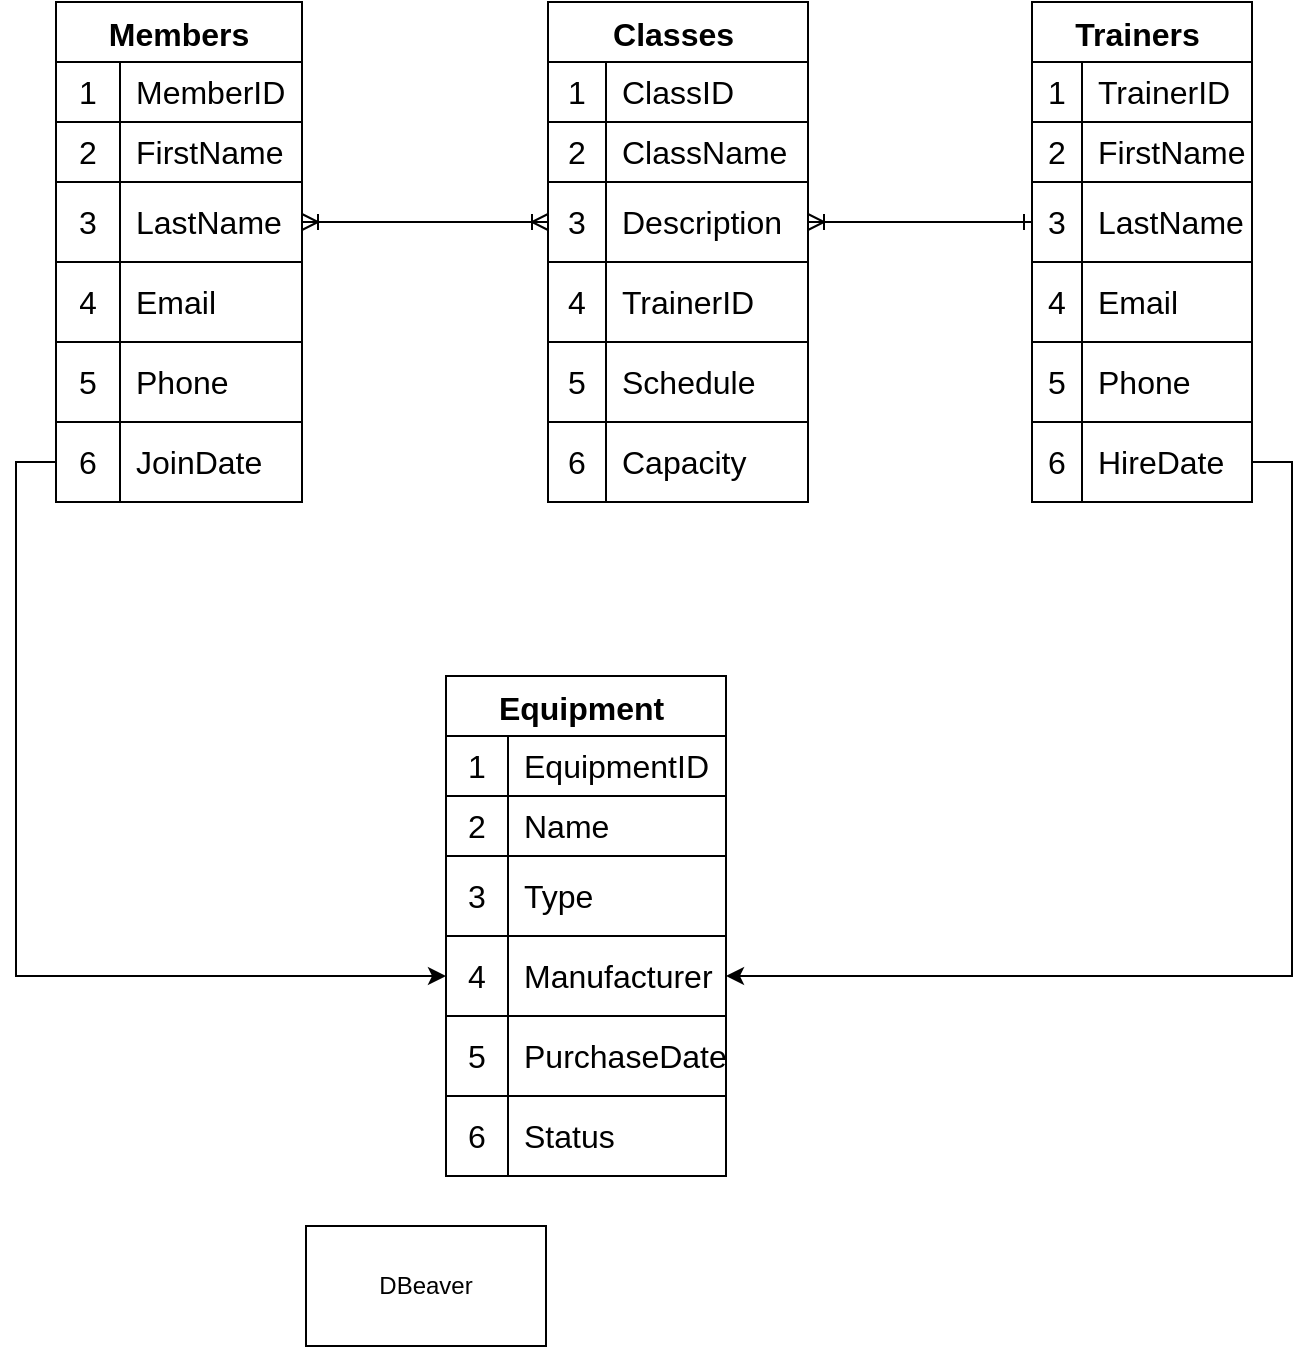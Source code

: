 <mxfile version="21.3.2" type="device">
  <diagram id="R2lEEEUBdFMjLlhIrx00" name="Page-1">
    <mxGraphModel dx="1247" dy="643" grid="1" gridSize="11" guides="1" tooltips="1" connect="1" arrows="1" fold="1" page="1" pageScale="1" pageWidth="850" pageHeight="1100" math="0" shadow="0" extFonts="Permanent Marker^https://fonts.googleapis.com/css?family=Permanent+Marker">
      <root>
        <mxCell id="0" />
        <mxCell id="1" parent="0" />
        <mxCell id="xThJr9iRgxOqRY674sq0-4" value="Members" style="shape=table;startSize=30;container=1;collapsible=0;childLayout=tableLayout;fixedRows=1;rowLines=1;fontStyle=1;strokeColor=default;fontSize=16;columnLines=1;resizeLast=0;resizeLastRow=0;absoluteArcSize=0;swimlaneBody=1;swimlaneHead=1;horizontal=1;right=1;allowArrows=1;connectable=1;portConstraintRotation=0;noLabel=0;fixDash=0;flipH=0;flipV=0;" vertex="1" parent="1">
          <mxGeometry x="40" y="70" width="123" height="250" as="geometry" />
        </mxCell>
        <mxCell id="xThJr9iRgxOqRY674sq0-5" value="" style="shape=tableRow;horizontal=0;startSize=0;swimlaneHead=0;swimlaneBody=0;top=0;left=0;bottom=0;right=0;collapsible=0;dropTarget=0;fillColor=none;points=[[0,0.5],[1,0.5]];portConstraint=eastwest;strokeColor=inherit;fontSize=16;" vertex="1" parent="xThJr9iRgxOqRY674sq0-4">
          <mxGeometry y="30" width="123" height="30" as="geometry" />
        </mxCell>
        <mxCell id="xThJr9iRgxOqRY674sq0-6" value="1" style="shape=partialRectangle;html=1;whiteSpace=wrap;connectable=0;fillColor=none;top=0;left=0;bottom=0;right=0;overflow=hidden;pointerEvents=1;strokeColor=inherit;fontSize=16;" vertex="1" parent="xThJr9iRgxOqRY674sq0-5">
          <mxGeometry width="32" height="30" as="geometry">
            <mxRectangle width="32" height="30" as="alternateBounds" />
          </mxGeometry>
        </mxCell>
        <mxCell id="xThJr9iRgxOqRY674sq0-7" value="MemberID&amp;nbsp;" style="shape=partialRectangle;html=1;whiteSpace=wrap;connectable=0;fillColor=none;top=0;left=0;bottom=0;right=0;align=left;spacingLeft=6;overflow=hidden;strokeColor=inherit;fontSize=16;" vertex="1" parent="xThJr9iRgxOqRY674sq0-5">
          <mxGeometry x="32" width="91" height="30" as="geometry">
            <mxRectangle width="91" height="30" as="alternateBounds" />
          </mxGeometry>
        </mxCell>
        <mxCell id="xThJr9iRgxOqRY674sq0-8" value="" style="shape=tableRow;horizontal=0;startSize=0;swimlaneHead=0;swimlaneBody=0;top=0;left=0;bottom=0;right=0;collapsible=0;dropTarget=0;fillColor=none;points=[[0,0.5],[1,0.5]];portConstraint=eastwest;strokeColor=inherit;fontSize=16;" vertex="1" parent="xThJr9iRgxOqRY674sq0-4">
          <mxGeometry y="60" width="123" height="30" as="geometry" />
        </mxCell>
        <mxCell id="xThJr9iRgxOqRY674sq0-9" value="2" style="shape=partialRectangle;html=1;whiteSpace=wrap;connectable=0;fillColor=none;top=0;left=0;bottom=0;right=0;overflow=hidden;strokeColor=inherit;fontSize=16;" vertex="1" parent="xThJr9iRgxOqRY674sq0-8">
          <mxGeometry width="32" height="30" as="geometry">
            <mxRectangle width="32" height="30" as="alternateBounds" />
          </mxGeometry>
        </mxCell>
        <mxCell id="xThJr9iRgxOqRY674sq0-10" value="FirstName" style="shape=partialRectangle;html=1;whiteSpace=wrap;connectable=0;fillColor=none;top=0;left=0;bottom=0;right=0;align=left;spacingLeft=6;overflow=hidden;strokeColor=inherit;fontSize=16;" vertex="1" parent="xThJr9iRgxOqRY674sq0-8">
          <mxGeometry x="32" width="91" height="30" as="geometry">
            <mxRectangle width="91" height="30" as="alternateBounds" />
          </mxGeometry>
        </mxCell>
        <mxCell id="xThJr9iRgxOqRY674sq0-11" value="" style="shape=tableRow;horizontal=0;startSize=0;swimlaneHead=0;swimlaneBody=0;top=0;left=0;bottom=0;right=0;collapsible=0;dropTarget=0;fillColor=none;points=[[0,0.5],[1,0.5]];portConstraint=eastwest;strokeColor=inherit;fontSize=16;" vertex="1" parent="xThJr9iRgxOqRY674sq0-4">
          <mxGeometry y="90" width="123" height="40" as="geometry" />
        </mxCell>
        <mxCell id="xThJr9iRgxOqRY674sq0-12" value="3" style="shape=partialRectangle;html=1;whiteSpace=wrap;connectable=0;fillColor=none;top=0;left=0;bottom=0;right=0;overflow=hidden;strokeColor=inherit;fontSize=16;" vertex="1" parent="xThJr9iRgxOqRY674sq0-11">
          <mxGeometry width="32" height="40" as="geometry">
            <mxRectangle width="32" height="40" as="alternateBounds" />
          </mxGeometry>
        </mxCell>
        <mxCell id="xThJr9iRgxOqRY674sq0-13" value="LastName&amp;nbsp;" style="shape=partialRectangle;html=1;whiteSpace=wrap;connectable=0;fillColor=none;top=0;left=0;bottom=0;right=0;align=left;spacingLeft=6;overflow=hidden;strokeColor=inherit;fontSize=16;" vertex="1" parent="xThJr9iRgxOqRY674sq0-11">
          <mxGeometry x="32" width="91" height="40" as="geometry">
            <mxRectangle width="91" height="40" as="alternateBounds" />
          </mxGeometry>
        </mxCell>
        <mxCell id="xThJr9iRgxOqRY674sq0-51" style="shape=tableRow;horizontal=0;startSize=0;swimlaneHead=0;swimlaneBody=0;top=0;left=0;bottom=0;right=0;collapsible=0;dropTarget=0;fillColor=none;points=[[0,0.5],[1,0.5]];portConstraint=eastwest;strokeColor=inherit;fontSize=16;" vertex="1" parent="xThJr9iRgxOqRY674sq0-4">
          <mxGeometry y="130" width="123" height="40" as="geometry" />
        </mxCell>
        <mxCell id="xThJr9iRgxOqRY674sq0-52" value="4" style="shape=partialRectangle;html=1;whiteSpace=wrap;connectable=0;fillColor=none;top=0;left=0;bottom=0;right=0;overflow=hidden;strokeColor=inherit;fontSize=16;" vertex="1" parent="xThJr9iRgxOqRY674sq0-51">
          <mxGeometry width="32" height="40" as="geometry">
            <mxRectangle width="32" height="40" as="alternateBounds" />
          </mxGeometry>
        </mxCell>
        <mxCell id="xThJr9iRgxOqRY674sq0-53" value="Email&amp;nbsp;" style="shape=partialRectangle;html=1;whiteSpace=wrap;connectable=0;fillColor=none;top=0;left=0;bottom=0;right=0;align=left;spacingLeft=6;overflow=hidden;strokeColor=inherit;fontSize=16;" vertex="1" parent="xThJr9iRgxOqRY674sq0-51">
          <mxGeometry x="32" width="91" height="40" as="geometry">
            <mxRectangle width="91" height="40" as="alternateBounds" />
          </mxGeometry>
        </mxCell>
        <mxCell id="xThJr9iRgxOqRY674sq0-54" style="shape=tableRow;horizontal=0;startSize=0;swimlaneHead=0;swimlaneBody=0;top=0;left=0;bottom=0;right=0;collapsible=0;dropTarget=0;fillColor=none;points=[[0,0.5],[1,0.5]];portConstraint=eastwest;strokeColor=inherit;fontSize=16;" vertex="1" parent="xThJr9iRgxOqRY674sq0-4">
          <mxGeometry y="170" width="123" height="40" as="geometry" />
        </mxCell>
        <mxCell id="xThJr9iRgxOqRY674sq0-55" value="5" style="shape=partialRectangle;html=1;whiteSpace=wrap;connectable=0;fillColor=none;top=0;left=0;bottom=0;right=0;overflow=hidden;strokeColor=inherit;fontSize=16;" vertex="1" parent="xThJr9iRgxOqRY674sq0-54">
          <mxGeometry width="32" height="40" as="geometry">
            <mxRectangle width="32" height="40" as="alternateBounds" />
          </mxGeometry>
        </mxCell>
        <mxCell id="xThJr9iRgxOqRY674sq0-56" value="Phone&amp;nbsp;" style="shape=partialRectangle;html=1;whiteSpace=wrap;connectable=0;fillColor=none;top=0;left=0;bottom=0;right=0;align=left;spacingLeft=6;overflow=hidden;strokeColor=inherit;fontSize=16;" vertex="1" parent="xThJr9iRgxOqRY674sq0-54">
          <mxGeometry x="32" width="91" height="40" as="geometry">
            <mxRectangle width="91" height="40" as="alternateBounds" />
          </mxGeometry>
        </mxCell>
        <mxCell id="xThJr9iRgxOqRY674sq0-57" style="shape=tableRow;horizontal=0;startSize=0;swimlaneHead=0;swimlaneBody=0;top=0;left=0;bottom=0;right=0;collapsible=0;dropTarget=0;fillColor=none;points=[[0,0.5],[1,0.5]];portConstraint=eastwest;strokeColor=inherit;fontSize=16;" vertex="1" parent="xThJr9iRgxOqRY674sq0-4">
          <mxGeometry y="210" width="123" height="40" as="geometry" />
        </mxCell>
        <mxCell id="xThJr9iRgxOqRY674sq0-58" value="6" style="shape=partialRectangle;html=1;whiteSpace=wrap;connectable=0;fillColor=none;top=0;left=0;bottom=0;right=0;overflow=hidden;strokeColor=inherit;fontSize=16;" vertex="1" parent="xThJr9iRgxOqRY674sq0-57">
          <mxGeometry width="32" height="40" as="geometry">
            <mxRectangle width="32" height="40" as="alternateBounds" />
          </mxGeometry>
        </mxCell>
        <mxCell id="xThJr9iRgxOqRY674sq0-59" value="JoinDate&amp;nbsp;" style="shape=partialRectangle;html=1;whiteSpace=wrap;connectable=0;fillColor=none;top=0;left=0;bottom=0;right=0;align=left;spacingLeft=6;overflow=hidden;strokeColor=inherit;fontSize=16;" vertex="1" parent="xThJr9iRgxOqRY674sq0-57">
          <mxGeometry x="32" width="91" height="40" as="geometry">
            <mxRectangle width="91" height="40" as="alternateBounds" />
          </mxGeometry>
        </mxCell>
        <mxCell id="xThJr9iRgxOqRY674sq0-60" value="Trainers " style="shape=table;startSize=30;container=1;collapsible=0;childLayout=tableLayout;fixedRows=1;rowLines=1;fontStyle=1;strokeColor=default;fontSize=16;columnLines=1;resizeLast=0;resizeLastRow=0;absoluteArcSize=0;swimlaneBody=1;swimlaneHead=1;horizontal=1;right=1;allowArrows=1;connectable=1;portConstraintRotation=0;noLabel=0;fixDash=0;flipH=0;flipV=0;" vertex="1" parent="1">
          <mxGeometry x="528" y="70" width="110" height="250" as="geometry" />
        </mxCell>
        <mxCell id="xThJr9iRgxOqRY674sq0-61" value="" style="shape=tableRow;horizontal=0;startSize=0;swimlaneHead=0;swimlaneBody=0;top=0;left=0;bottom=0;right=0;collapsible=0;dropTarget=0;fillColor=none;points=[[0,0.5],[1,0.5]];portConstraint=eastwest;strokeColor=inherit;fontSize=16;" vertex="1" parent="xThJr9iRgxOqRY674sq0-60">
          <mxGeometry y="30" width="110" height="30" as="geometry" />
        </mxCell>
        <mxCell id="xThJr9iRgxOqRY674sq0-62" value="1" style="shape=partialRectangle;html=1;whiteSpace=wrap;connectable=0;fillColor=none;top=0;left=0;bottom=0;right=0;overflow=hidden;pointerEvents=1;strokeColor=inherit;fontSize=16;" vertex="1" parent="xThJr9iRgxOqRY674sq0-61">
          <mxGeometry width="25" height="30" as="geometry">
            <mxRectangle width="25" height="30" as="alternateBounds" />
          </mxGeometry>
        </mxCell>
        <mxCell id="xThJr9iRgxOqRY674sq0-63" value="TrainerID&amp;nbsp;" style="shape=partialRectangle;html=1;whiteSpace=wrap;connectable=0;fillColor=none;top=0;left=0;bottom=0;right=0;align=left;spacingLeft=6;overflow=hidden;strokeColor=inherit;fontSize=16;" vertex="1" parent="xThJr9iRgxOqRY674sq0-61">
          <mxGeometry x="25" width="85" height="30" as="geometry">
            <mxRectangle width="85" height="30" as="alternateBounds" />
          </mxGeometry>
        </mxCell>
        <mxCell id="xThJr9iRgxOqRY674sq0-64" value="" style="shape=tableRow;horizontal=0;startSize=0;swimlaneHead=0;swimlaneBody=0;top=0;left=0;bottom=0;right=0;collapsible=0;dropTarget=0;fillColor=none;points=[[0,0.5],[1,0.5]];portConstraint=eastwest;strokeColor=inherit;fontSize=16;" vertex="1" parent="xThJr9iRgxOqRY674sq0-60">
          <mxGeometry y="60" width="110" height="30" as="geometry" />
        </mxCell>
        <mxCell id="xThJr9iRgxOqRY674sq0-65" value="2" style="shape=partialRectangle;html=1;whiteSpace=wrap;connectable=0;fillColor=none;top=0;left=0;bottom=0;right=0;overflow=hidden;strokeColor=inherit;fontSize=16;" vertex="1" parent="xThJr9iRgxOqRY674sq0-64">
          <mxGeometry width="25" height="30" as="geometry">
            <mxRectangle width="25" height="30" as="alternateBounds" />
          </mxGeometry>
        </mxCell>
        <mxCell id="xThJr9iRgxOqRY674sq0-66" value="FirstName&amp;nbsp;" style="shape=partialRectangle;html=1;whiteSpace=wrap;connectable=0;fillColor=none;top=0;left=0;bottom=0;right=0;align=left;spacingLeft=6;overflow=hidden;strokeColor=inherit;fontSize=16;" vertex="1" parent="xThJr9iRgxOqRY674sq0-64">
          <mxGeometry x="25" width="85" height="30" as="geometry">
            <mxRectangle width="85" height="30" as="alternateBounds" />
          </mxGeometry>
        </mxCell>
        <mxCell id="xThJr9iRgxOqRY674sq0-67" value="" style="shape=tableRow;horizontal=0;startSize=0;swimlaneHead=0;swimlaneBody=0;top=0;left=0;bottom=0;right=0;collapsible=0;dropTarget=0;fillColor=none;points=[[0,0.5],[1,0.5]];portConstraint=eastwest;strokeColor=inherit;fontSize=16;" vertex="1" parent="xThJr9iRgxOqRY674sq0-60">
          <mxGeometry y="90" width="110" height="40" as="geometry" />
        </mxCell>
        <mxCell id="xThJr9iRgxOqRY674sq0-68" value="3" style="shape=partialRectangle;html=1;whiteSpace=wrap;connectable=0;fillColor=none;top=0;left=0;bottom=0;right=0;overflow=hidden;strokeColor=inherit;fontSize=16;" vertex="1" parent="xThJr9iRgxOqRY674sq0-67">
          <mxGeometry width="25" height="40" as="geometry">
            <mxRectangle width="25" height="40" as="alternateBounds" />
          </mxGeometry>
        </mxCell>
        <mxCell id="xThJr9iRgxOqRY674sq0-69" value="LastName&amp;nbsp;" style="shape=partialRectangle;html=1;whiteSpace=wrap;connectable=0;fillColor=none;top=0;left=0;bottom=0;right=0;align=left;spacingLeft=6;overflow=hidden;strokeColor=inherit;fontSize=16;" vertex="1" parent="xThJr9iRgxOqRY674sq0-67">
          <mxGeometry x="25" width="85" height="40" as="geometry">
            <mxRectangle width="85" height="40" as="alternateBounds" />
          </mxGeometry>
        </mxCell>
        <mxCell id="xThJr9iRgxOqRY674sq0-70" style="shape=tableRow;horizontal=0;startSize=0;swimlaneHead=0;swimlaneBody=0;top=0;left=0;bottom=0;right=0;collapsible=0;dropTarget=0;fillColor=none;points=[[0,0.5],[1,0.5]];portConstraint=eastwest;strokeColor=inherit;fontSize=16;" vertex="1" parent="xThJr9iRgxOqRY674sq0-60">
          <mxGeometry y="130" width="110" height="40" as="geometry" />
        </mxCell>
        <mxCell id="xThJr9iRgxOqRY674sq0-71" value="4" style="shape=partialRectangle;html=1;whiteSpace=wrap;connectable=0;fillColor=none;top=0;left=0;bottom=0;right=0;overflow=hidden;strokeColor=inherit;fontSize=16;" vertex="1" parent="xThJr9iRgxOqRY674sq0-70">
          <mxGeometry width="25" height="40" as="geometry">
            <mxRectangle width="25" height="40" as="alternateBounds" />
          </mxGeometry>
        </mxCell>
        <mxCell id="xThJr9iRgxOqRY674sq0-72" value="Email&amp;nbsp;" style="shape=partialRectangle;html=1;whiteSpace=wrap;connectable=0;fillColor=none;top=0;left=0;bottom=0;right=0;align=left;spacingLeft=6;overflow=hidden;strokeColor=inherit;fontSize=16;" vertex="1" parent="xThJr9iRgxOqRY674sq0-70">
          <mxGeometry x="25" width="85" height="40" as="geometry">
            <mxRectangle width="85" height="40" as="alternateBounds" />
          </mxGeometry>
        </mxCell>
        <mxCell id="xThJr9iRgxOqRY674sq0-73" style="shape=tableRow;horizontal=0;startSize=0;swimlaneHead=0;swimlaneBody=0;top=0;left=0;bottom=0;right=0;collapsible=0;dropTarget=0;fillColor=none;points=[[0,0.5],[1,0.5]];portConstraint=eastwest;strokeColor=inherit;fontSize=16;" vertex="1" parent="xThJr9iRgxOqRY674sq0-60">
          <mxGeometry y="170" width="110" height="40" as="geometry" />
        </mxCell>
        <mxCell id="xThJr9iRgxOqRY674sq0-74" value="5" style="shape=partialRectangle;html=1;whiteSpace=wrap;connectable=0;fillColor=none;top=0;left=0;bottom=0;right=0;overflow=hidden;strokeColor=inherit;fontSize=16;" vertex="1" parent="xThJr9iRgxOqRY674sq0-73">
          <mxGeometry width="25" height="40" as="geometry">
            <mxRectangle width="25" height="40" as="alternateBounds" />
          </mxGeometry>
        </mxCell>
        <mxCell id="xThJr9iRgxOqRY674sq0-75" value="Phone&amp;nbsp;" style="shape=partialRectangle;html=1;whiteSpace=wrap;connectable=0;fillColor=none;top=0;left=0;bottom=0;right=0;align=left;spacingLeft=6;overflow=hidden;strokeColor=inherit;fontSize=16;" vertex="1" parent="xThJr9iRgxOqRY674sq0-73">
          <mxGeometry x="25" width="85" height="40" as="geometry">
            <mxRectangle width="85" height="40" as="alternateBounds" />
          </mxGeometry>
        </mxCell>
        <mxCell id="xThJr9iRgxOqRY674sq0-76" style="shape=tableRow;horizontal=0;startSize=0;swimlaneHead=0;swimlaneBody=0;top=0;left=0;bottom=0;right=0;collapsible=0;dropTarget=0;fillColor=none;points=[[0,0.5],[1,0.5]];portConstraint=eastwest;strokeColor=inherit;fontSize=16;" vertex="1" parent="xThJr9iRgxOqRY674sq0-60">
          <mxGeometry y="210" width="110" height="40" as="geometry" />
        </mxCell>
        <mxCell id="xThJr9iRgxOqRY674sq0-77" value="6" style="shape=partialRectangle;html=1;whiteSpace=wrap;connectable=0;fillColor=none;top=0;left=0;bottom=0;right=0;overflow=hidden;strokeColor=inherit;fontSize=16;" vertex="1" parent="xThJr9iRgxOqRY674sq0-76">
          <mxGeometry width="25" height="40" as="geometry">
            <mxRectangle width="25" height="40" as="alternateBounds" />
          </mxGeometry>
        </mxCell>
        <mxCell id="xThJr9iRgxOqRY674sq0-78" value="HireDate&amp;nbsp;" style="shape=partialRectangle;html=1;whiteSpace=wrap;connectable=0;fillColor=none;top=0;left=0;bottom=0;right=0;align=left;spacingLeft=6;overflow=hidden;strokeColor=inherit;fontSize=16;" vertex="1" parent="xThJr9iRgxOqRY674sq0-76">
          <mxGeometry x="25" width="85" height="40" as="geometry">
            <mxRectangle width="85" height="40" as="alternateBounds" />
          </mxGeometry>
        </mxCell>
        <mxCell id="xThJr9iRgxOqRY674sq0-460" value="Classes " style="shape=table;startSize=30;container=1;collapsible=0;childLayout=tableLayout;fixedRows=1;rowLines=1;fontStyle=1;strokeColor=default;fontSize=16;columnLines=1;resizeLast=0;resizeLastRow=0;absoluteArcSize=0;swimlaneBody=1;swimlaneHead=1;horizontal=1;right=1;allowArrows=1;connectable=1;portConstraintRotation=0;noLabel=0;fixDash=0;flipH=0;flipV=0;" vertex="1" parent="1">
          <mxGeometry x="286" y="70" width="130" height="250" as="geometry" />
        </mxCell>
        <mxCell id="xThJr9iRgxOqRY674sq0-461" value="" style="shape=tableRow;horizontal=0;startSize=0;swimlaneHead=0;swimlaneBody=0;top=0;left=0;bottom=0;right=0;collapsible=0;dropTarget=0;fillColor=none;points=[[0,0.5],[1,0.5]];portConstraint=eastwest;strokeColor=inherit;fontSize=16;" vertex="1" parent="xThJr9iRgxOqRY674sq0-460">
          <mxGeometry y="30" width="130" height="30" as="geometry" />
        </mxCell>
        <mxCell id="xThJr9iRgxOqRY674sq0-462" value="1" style="shape=partialRectangle;html=1;whiteSpace=wrap;connectable=0;fillColor=none;top=0;left=0;bottom=0;right=0;overflow=hidden;pointerEvents=1;strokeColor=inherit;fontSize=16;" vertex="1" parent="xThJr9iRgxOqRY674sq0-461">
          <mxGeometry width="29" height="30" as="geometry">
            <mxRectangle width="29" height="30" as="alternateBounds" />
          </mxGeometry>
        </mxCell>
        <mxCell id="xThJr9iRgxOqRY674sq0-463" value="ClassID&amp;nbsp;" style="shape=partialRectangle;html=1;whiteSpace=wrap;connectable=0;fillColor=none;top=0;left=0;bottom=0;right=0;align=left;spacingLeft=6;overflow=hidden;strokeColor=inherit;fontSize=16;" vertex="1" parent="xThJr9iRgxOqRY674sq0-461">
          <mxGeometry x="29" width="101" height="30" as="geometry">
            <mxRectangle width="101" height="30" as="alternateBounds" />
          </mxGeometry>
        </mxCell>
        <mxCell id="xThJr9iRgxOqRY674sq0-464" value="" style="shape=tableRow;horizontal=0;startSize=0;swimlaneHead=0;swimlaneBody=0;top=0;left=0;bottom=0;right=0;collapsible=0;dropTarget=0;fillColor=none;points=[[0,0.5],[1,0.5]];portConstraint=eastwest;strokeColor=inherit;fontSize=16;" vertex="1" parent="xThJr9iRgxOqRY674sq0-460">
          <mxGeometry y="60" width="130" height="30" as="geometry" />
        </mxCell>
        <mxCell id="xThJr9iRgxOqRY674sq0-465" value="2" style="shape=partialRectangle;html=1;whiteSpace=wrap;connectable=0;fillColor=none;top=0;left=0;bottom=0;right=0;overflow=hidden;strokeColor=inherit;fontSize=16;" vertex="1" parent="xThJr9iRgxOqRY674sq0-464">
          <mxGeometry width="29" height="30" as="geometry">
            <mxRectangle width="29" height="30" as="alternateBounds" />
          </mxGeometry>
        </mxCell>
        <mxCell id="xThJr9iRgxOqRY674sq0-466" value="ClassName&amp;nbsp;" style="shape=partialRectangle;html=1;whiteSpace=wrap;connectable=0;fillColor=none;top=0;left=0;bottom=0;right=0;align=left;spacingLeft=6;overflow=hidden;strokeColor=inherit;fontSize=16;" vertex="1" parent="xThJr9iRgxOqRY674sq0-464">
          <mxGeometry x="29" width="101" height="30" as="geometry">
            <mxRectangle width="101" height="30" as="alternateBounds" />
          </mxGeometry>
        </mxCell>
        <mxCell id="xThJr9iRgxOqRY674sq0-467" value="" style="shape=tableRow;horizontal=0;startSize=0;swimlaneHead=0;swimlaneBody=0;top=0;left=0;bottom=0;right=0;collapsible=0;dropTarget=0;fillColor=none;points=[[0,0.5],[1,0.5]];portConstraint=eastwest;strokeColor=inherit;fontSize=16;" vertex="1" parent="xThJr9iRgxOqRY674sq0-460">
          <mxGeometry y="90" width="130" height="40" as="geometry" />
        </mxCell>
        <mxCell id="xThJr9iRgxOqRY674sq0-468" value="3" style="shape=partialRectangle;html=1;whiteSpace=wrap;connectable=0;fillColor=none;top=0;left=0;bottom=0;right=0;overflow=hidden;strokeColor=inherit;fontSize=16;" vertex="1" parent="xThJr9iRgxOqRY674sq0-467">
          <mxGeometry width="29" height="40" as="geometry">
            <mxRectangle width="29" height="40" as="alternateBounds" />
          </mxGeometry>
        </mxCell>
        <mxCell id="xThJr9iRgxOqRY674sq0-469" value="Description&amp;nbsp;" style="shape=partialRectangle;html=1;whiteSpace=wrap;connectable=0;fillColor=none;top=0;left=0;bottom=0;right=0;align=left;spacingLeft=6;overflow=hidden;strokeColor=inherit;fontSize=16;" vertex="1" parent="xThJr9iRgxOqRY674sq0-467">
          <mxGeometry x="29" width="101" height="40" as="geometry">
            <mxRectangle width="101" height="40" as="alternateBounds" />
          </mxGeometry>
        </mxCell>
        <mxCell id="xThJr9iRgxOqRY674sq0-470" style="shape=tableRow;horizontal=0;startSize=0;swimlaneHead=0;swimlaneBody=0;top=0;left=0;bottom=0;right=0;collapsible=0;dropTarget=0;fillColor=none;points=[[0,0.5],[1,0.5]];portConstraint=eastwest;strokeColor=inherit;fontSize=16;" vertex="1" parent="xThJr9iRgxOqRY674sq0-460">
          <mxGeometry y="130" width="130" height="40" as="geometry" />
        </mxCell>
        <mxCell id="xThJr9iRgxOqRY674sq0-471" value="4" style="shape=partialRectangle;html=1;whiteSpace=wrap;connectable=0;fillColor=none;top=0;left=0;bottom=0;right=0;overflow=hidden;strokeColor=inherit;fontSize=16;" vertex="1" parent="xThJr9iRgxOqRY674sq0-470">
          <mxGeometry width="29" height="40" as="geometry">
            <mxRectangle width="29" height="40" as="alternateBounds" />
          </mxGeometry>
        </mxCell>
        <mxCell id="xThJr9iRgxOqRY674sq0-472" value="TrainerID&amp;nbsp;" style="shape=partialRectangle;html=1;whiteSpace=wrap;connectable=0;fillColor=none;top=0;left=0;bottom=0;right=0;align=left;spacingLeft=6;overflow=hidden;strokeColor=inherit;fontSize=16;" vertex="1" parent="xThJr9iRgxOqRY674sq0-470">
          <mxGeometry x="29" width="101" height="40" as="geometry">
            <mxRectangle width="101" height="40" as="alternateBounds" />
          </mxGeometry>
        </mxCell>
        <mxCell id="xThJr9iRgxOqRY674sq0-473" style="shape=tableRow;horizontal=0;startSize=0;swimlaneHead=0;swimlaneBody=0;top=0;left=0;bottom=0;right=0;collapsible=0;dropTarget=0;fillColor=none;points=[[0,0.5],[1,0.5]];portConstraint=eastwest;strokeColor=inherit;fontSize=16;" vertex="1" parent="xThJr9iRgxOqRY674sq0-460">
          <mxGeometry y="170" width="130" height="40" as="geometry" />
        </mxCell>
        <mxCell id="xThJr9iRgxOqRY674sq0-474" value="5" style="shape=partialRectangle;html=1;whiteSpace=wrap;connectable=0;fillColor=none;top=0;left=0;bottom=0;right=0;overflow=hidden;strokeColor=inherit;fontSize=16;" vertex="1" parent="xThJr9iRgxOqRY674sq0-473">
          <mxGeometry width="29" height="40" as="geometry">
            <mxRectangle width="29" height="40" as="alternateBounds" />
          </mxGeometry>
        </mxCell>
        <mxCell id="xThJr9iRgxOqRY674sq0-475" value="Schedule&amp;nbsp;" style="shape=partialRectangle;html=1;whiteSpace=wrap;connectable=0;fillColor=none;top=0;left=0;bottom=0;right=0;align=left;spacingLeft=6;overflow=hidden;strokeColor=inherit;fontSize=16;" vertex="1" parent="xThJr9iRgxOqRY674sq0-473">
          <mxGeometry x="29" width="101" height="40" as="geometry">
            <mxRectangle width="101" height="40" as="alternateBounds" />
          </mxGeometry>
        </mxCell>
        <mxCell id="xThJr9iRgxOqRY674sq0-476" style="shape=tableRow;horizontal=0;startSize=0;swimlaneHead=0;swimlaneBody=0;top=0;left=0;bottom=0;right=0;collapsible=0;dropTarget=0;fillColor=none;points=[[0,0.5],[1,0.5]];portConstraint=eastwest;strokeColor=inherit;fontSize=16;" vertex="1" parent="xThJr9iRgxOqRY674sq0-460">
          <mxGeometry y="210" width="130" height="40" as="geometry" />
        </mxCell>
        <mxCell id="xThJr9iRgxOqRY674sq0-477" value="6" style="shape=partialRectangle;html=1;whiteSpace=wrap;connectable=0;fillColor=none;top=0;left=0;bottom=0;right=0;overflow=hidden;strokeColor=inherit;fontSize=16;" vertex="1" parent="xThJr9iRgxOqRY674sq0-476">
          <mxGeometry width="29" height="40" as="geometry">
            <mxRectangle width="29" height="40" as="alternateBounds" />
          </mxGeometry>
        </mxCell>
        <mxCell id="xThJr9iRgxOqRY674sq0-478" value="Capacity&amp;nbsp;" style="shape=partialRectangle;html=1;whiteSpace=wrap;connectable=0;fillColor=none;top=0;left=0;bottom=0;right=0;align=left;spacingLeft=6;overflow=hidden;strokeColor=inherit;fontSize=16;" vertex="1" parent="xThJr9iRgxOqRY674sq0-476">
          <mxGeometry x="29" width="101" height="40" as="geometry">
            <mxRectangle width="101" height="40" as="alternateBounds" />
          </mxGeometry>
        </mxCell>
        <mxCell id="xThJr9iRgxOqRY674sq0-479" value="Equipment " style="shape=table;startSize=30;container=1;collapsible=0;childLayout=tableLayout;fixedRows=1;rowLines=1;fontStyle=1;strokeColor=default;fontSize=16;columnLines=1;resizeLast=0;resizeLastRow=0;absoluteArcSize=0;swimlaneBody=1;swimlaneHead=1;horizontal=1;right=1;allowArrows=1;connectable=1;portConstraintRotation=0;noLabel=0;fixDash=0;flipH=0;flipV=0;" vertex="1" parent="1">
          <mxGeometry x="235" y="407" width="140" height="250" as="geometry" />
        </mxCell>
        <mxCell id="xThJr9iRgxOqRY674sq0-480" value="" style="shape=tableRow;horizontal=0;startSize=0;swimlaneHead=0;swimlaneBody=0;top=0;left=0;bottom=0;right=0;collapsible=0;dropTarget=0;fillColor=none;points=[[0,0.5],[1,0.5]];portConstraint=eastwest;strokeColor=inherit;fontSize=16;" vertex="1" parent="xThJr9iRgxOqRY674sq0-479">
          <mxGeometry y="30" width="140" height="30" as="geometry" />
        </mxCell>
        <mxCell id="xThJr9iRgxOqRY674sq0-481" value="1" style="shape=partialRectangle;html=1;whiteSpace=wrap;connectable=0;fillColor=none;top=0;left=0;bottom=0;right=0;overflow=hidden;pointerEvents=1;strokeColor=inherit;fontSize=16;" vertex="1" parent="xThJr9iRgxOqRY674sq0-480">
          <mxGeometry width="31" height="30" as="geometry">
            <mxRectangle width="31" height="30" as="alternateBounds" />
          </mxGeometry>
        </mxCell>
        <mxCell id="xThJr9iRgxOqRY674sq0-482" value="EquipmentID&amp;nbsp;" style="shape=partialRectangle;html=1;whiteSpace=wrap;connectable=0;fillColor=none;top=0;left=0;bottom=0;right=0;align=left;spacingLeft=6;overflow=hidden;strokeColor=inherit;fontSize=16;" vertex="1" parent="xThJr9iRgxOqRY674sq0-480">
          <mxGeometry x="31" width="109" height="30" as="geometry">
            <mxRectangle width="109" height="30" as="alternateBounds" />
          </mxGeometry>
        </mxCell>
        <mxCell id="xThJr9iRgxOqRY674sq0-483" value="" style="shape=tableRow;horizontal=0;startSize=0;swimlaneHead=0;swimlaneBody=0;top=0;left=0;bottom=0;right=0;collapsible=0;dropTarget=0;fillColor=none;points=[[0,0.5],[1,0.5]];portConstraint=eastwest;strokeColor=inherit;fontSize=16;" vertex="1" parent="xThJr9iRgxOqRY674sq0-479">
          <mxGeometry y="60" width="140" height="30" as="geometry" />
        </mxCell>
        <mxCell id="xThJr9iRgxOqRY674sq0-484" value="2" style="shape=partialRectangle;html=1;whiteSpace=wrap;connectable=0;fillColor=none;top=0;left=0;bottom=0;right=0;overflow=hidden;strokeColor=inherit;fontSize=16;" vertex="1" parent="xThJr9iRgxOqRY674sq0-483">
          <mxGeometry width="31" height="30" as="geometry">
            <mxRectangle width="31" height="30" as="alternateBounds" />
          </mxGeometry>
        </mxCell>
        <mxCell id="xThJr9iRgxOqRY674sq0-485" value="Name&amp;nbsp;" style="shape=partialRectangle;html=1;whiteSpace=wrap;connectable=0;fillColor=none;top=0;left=0;bottom=0;right=0;align=left;spacingLeft=6;overflow=hidden;strokeColor=inherit;fontSize=16;" vertex="1" parent="xThJr9iRgxOqRY674sq0-483">
          <mxGeometry x="31" width="109" height="30" as="geometry">
            <mxRectangle width="109" height="30" as="alternateBounds" />
          </mxGeometry>
        </mxCell>
        <mxCell id="xThJr9iRgxOqRY674sq0-486" value="" style="shape=tableRow;horizontal=0;startSize=0;swimlaneHead=0;swimlaneBody=0;top=0;left=0;bottom=0;right=0;collapsible=0;dropTarget=0;fillColor=none;points=[[0,0.5],[1,0.5]];portConstraint=eastwest;strokeColor=inherit;fontSize=16;" vertex="1" parent="xThJr9iRgxOqRY674sq0-479">
          <mxGeometry y="90" width="140" height="40" as="geometry" />
        </mxCell>
        <mxCell id="xThJr9iRgxOqRY674sq0-487" value="3" style="shape=partialRectangle;html=1;whiteSpace=wrap;connectable=0;fillColor=none;top=0;left=0;bottom=0;right=0;overflow=hidden;strokeColor=inherit;fontSize=16;" vertex="1" parent="xThJr9iRgxOqRY674sq0-486">
          <mxGeometry width="31" height="40" as="geometry">
            <mxRectangle width="31" height="40" as="alternateBounds" />
          </mxGeometry>
        </mxCell>
        <mxCell id="xThJr9iRgxOqRY674sq0-488" value="Type&amp;nbsp;" style="shape=partialRectangle;html=1;whiteSpace=wrap;connectable=0;fillColor=none;top=0;left=0;bottom=0;right=0;align=left;spacingLeft=6;overflow=hidden;strokeColor=inherit;fontSize=16;" vertex="1" parent="xThJr9iRgxOqRY674sq0-486">
          <mxGeometry x="31" width="109" height="40" as="geometry">
            <mxRectangle width="109" height="40" as="alternateBounds" />
          </mxGeometry>
        </mxCell>
        <mxCell id="xThJr9iRgxOqRY674sq0-489" style="shape=tableRow;horizontal=0;startSize=0;swimlaneHead=0;swimlaneBody=0;top=0;left=0;bottom=0;right=0;collapsible=0;dropTarget=0;fillColor=none;points=[[0,0.5],[1,0.5]];portConstraint=eastwest;strokeColor=inherit;fontSize=16;" vertex="1" parent="xThJr9iRgxOqRY674sq0-479">
          <mxGeometry y="130" width="140" height="40" as="geometry" />
        </mxCell>
        <mxCell id="xThJr9iRgxOqRY674sq0-490" value="4" style="shape=partialRectangle;html=1;whiteSpace=wrap;connectable=0;fillColor=none;top=0;left=0;bottom=0;right=0;overflow=hidden;strokeColor=inherit;fontSize=16;" vertex="1" parent="xThJr9iRgxOqRY674sq0-489">
          <mxGeometry width="31" height="40" as="geometry">
            <mxRectangle width="31" height="40" as="alternateBounds" />
          </mxGeometry>
        </mxCell>
        <mxCell id="xThJr9iRgxOqRY674sq0-491" value="Manufacturer&amp;nbsp;" style="shape=partialRectangle;html=1;whiteSpace=wrap;connectable=0;fillColor=none;top=0;left=0;bottom=0;right=0;align=left;spacingLeft=6;overflow=hidden;strokeColor=inherit;fontSize=16;" vertex="1" parent="xThJr9iRgxOqRY674sq0-489">
          <mxGeometry x="31" width="109" height="40" as="geometry">
            <mxRectangle width="109" height="40" as="alternateBounds" />
          </mxGeometry>
        </mxCell>
        <mxCell id="xThJr9iRgxOqRY674sq0-492" style="shape=tableRow;horizontal=0;startSize=0;swimlaneHead=0;swimlaneBody=0;top=0;left=0;bottom=0;right=0;collapsible=0;dropTarget=0;fillColor=none;points=[[0,0.5],[1,0.5]];portConstraint=eastwest;strokeColor=inherit;fontSize=16;" vertex="1" parent="xThJr9iRgxOqRY674sq0-479">
          <mxGeometry y="170" width="140" height="40" as="geometry" />
        </mxCell>
        <mxCell id="xThJr9iRgxOqRY674sq0-493" value="5" style="shape=partialRectangle;html=1;whiteSpace=wrap;connectable=0;fillColor=none;top=0;left=0;bottom=0;right=0;overflow=hidden;strokeColor=inherit;fontSize=16;" vertex="1" parent="xThJr9iRgxOqRY674sq0-492">
          <mxGeometry width="31" height="40" as="geometry">
            <mxRectangle width="31" height="40" as="alternateBounds" />
          </mxGeometry>
        </mxCell>
        <mxCell id="xThJr9iRgxOqRY674sq0-494" value="PurchaseDate&amp;nbsp;" style="shape=partialRectangle;html=1;whiteSpace=wrap;connectable=0;fillColor=none;top=0;left=0;bottom=0;right=0;align=left;spacingLeft=6;overflow=hidden;strokeColor=inherit;fontSize=16;" vertex="1" parent="xThJr9iRgxOqRY674sq0-492">
          <mxGeometry x="31" width="109" height="40" as="geometry">
            <mxRectangle width="109" height="40" as="alternateBounds" />
          </mxGeometry>
        </mxCell>
        <mxCell id="xThJr9iRgxOqRY674sq0-495" style="shape=tableRow;horizontal=0;startSize=0;swimlaneHead=0;swimlaneBody=0;top=0;left=0;bottom=0;right=0;collapsible=0;dropTarget=0;fillColor=none;points=[[0,0.5],[1,0.5]];portConstraint=eastwest;strokeColor=inherit;fontSize=16;" vertex="1" parent="xThJr9iRgxOqRY674sq0-479">
          <mxGeometry y="210" width="140" height="40" as="geometry" />
        </mxCell>
        <mxCell id="xThJr9iRgxOqRY674sq0-496" value="6" style="shape=partialRectangle;html=1;whiteSpace=wrap;connectable=0;fillColor=none;top=0;left=0;bottom=0;right=0;overflow=hidden;strokeColor=inherit;fontSize=16;" vertex="1" parent="xThJr9iRgxOqRY674sq0-495">
          <mxGeometry width="31" height="40" as="geometry">
            <mxRectangle width="31" height="40" as="alternateBounds" />
          </mxGeometry>
        </mxCell>
        <mxCell id="xThJr9iRgxOqRY674sq0-497" value="Status&amp;nbsp;" style="shape=partialRectangle;html=1;whiteSpace=wrap;connectable=0;fillColor=none;top=0;left=0;bottom=0;right=0;align=left;spacingLeft=6;overflow=hidden;strokeColor=inherit;fontSize=16;" vertex="1" parent="xThJr9iRgxOqRY674sq0-495">
          <mxGeometry x="31" width="109" height="40" as="geometry">
            <mxRectangle width="109" height="40" as="alternateBounds" />
          </mxGeometry>
        </mxCell>
        <mxCell id="xThJr9iRgxOqRY674sq0-507" style="edgeStyle=orthogonalEdgeStyle;rounded=0;orthogonalLoop=1;jettySize=auto;html=1;exitX=0;exitY=0.5;exitDx=0;exitDy=0;entryX=0;entryY=0.5;entryDx=0;entryDy=0;" edge="1" parent="1" source="xThJr9iRgxOqRY674sq0-57" target="xThJr9iRgxOqRY674sq0-489">
          <mxGeometry relative="1" as="geometry" />
        </mxCell>
        <mxCell id="xThJr9iRgxOqRY674sq0-508" style="edgeStyle=orthogonalEdgeStyle;rounded=0;orthogonalLoop=1;jettySize=auto;html=1;exitX=1;exitY=0.5;exitDx=0;exitDy=0;entryX=1;entryY=0.5;entryDx=0;entryDy=0;" edge="1" parent="1" source="xThJr9iRgxOqRY674sq0-76" target="xThJr9iRgxOqRY674sq0-489">
          <mxGeometry relative="1" as="geometry" />
        </mxCell>
        <mxCell id="xThJr9iRgxOqRY674sq0-512" style="edgeStyle=orthogonalEdgeStyle;rounded=0;orthogonalLoop=1;jettySize=auto;html=1;exitX=1;exitY=0.5;exitDx=0;exitDy=0;entryX=0;entryY=0.5;entryDx=0;entryDy=0;endArrow=ERoneToMany;endFill=0;startArrow=ERoneToMany;startFill=0;" edge="1" parent="1" source="xThJr9iRgxOqRY674sq0-11" target="xThJr9iRgxOqRY674sq0-467">
          <mxGeometry relative="1" as="geometry" />
        </mxCell>
        <mxCell id="xThJr9iRgxOqRY674sq0-513" style="edgeStyle=orthogonalEdgeStyle;rounded=0;orthogonalLoop=1;jettySize=auto;html=1;exitX=1;exitY=0.5;exitDx=0;exitDy=0;entryX=0;entryY=0.5;entryDx=0;entryDy=0;endArrow=ERone;endFill=0;startArrow=ERoneToMany;startFill=0;" edge="1" parent="1" source="xThJr9iRgxOqRY674sq0-467" target="xThJr9iRgxOqRY674sq0-67">
          <mxGeometry relative="1" as="geometry" />
        </mxCell>
        <mxCell id="xThJr9iRgxOqRY674sq0-514" value="DBeaver" style="whiteSpace=wrap;html=1;" vertex="1" parent="1">
          <mxGeometry x="165" y="682" width="120" height="60" as="geometry" />
        </mxCell>
      </root>
    </mxGraphModel>
  </diagram>
</mxfile>
